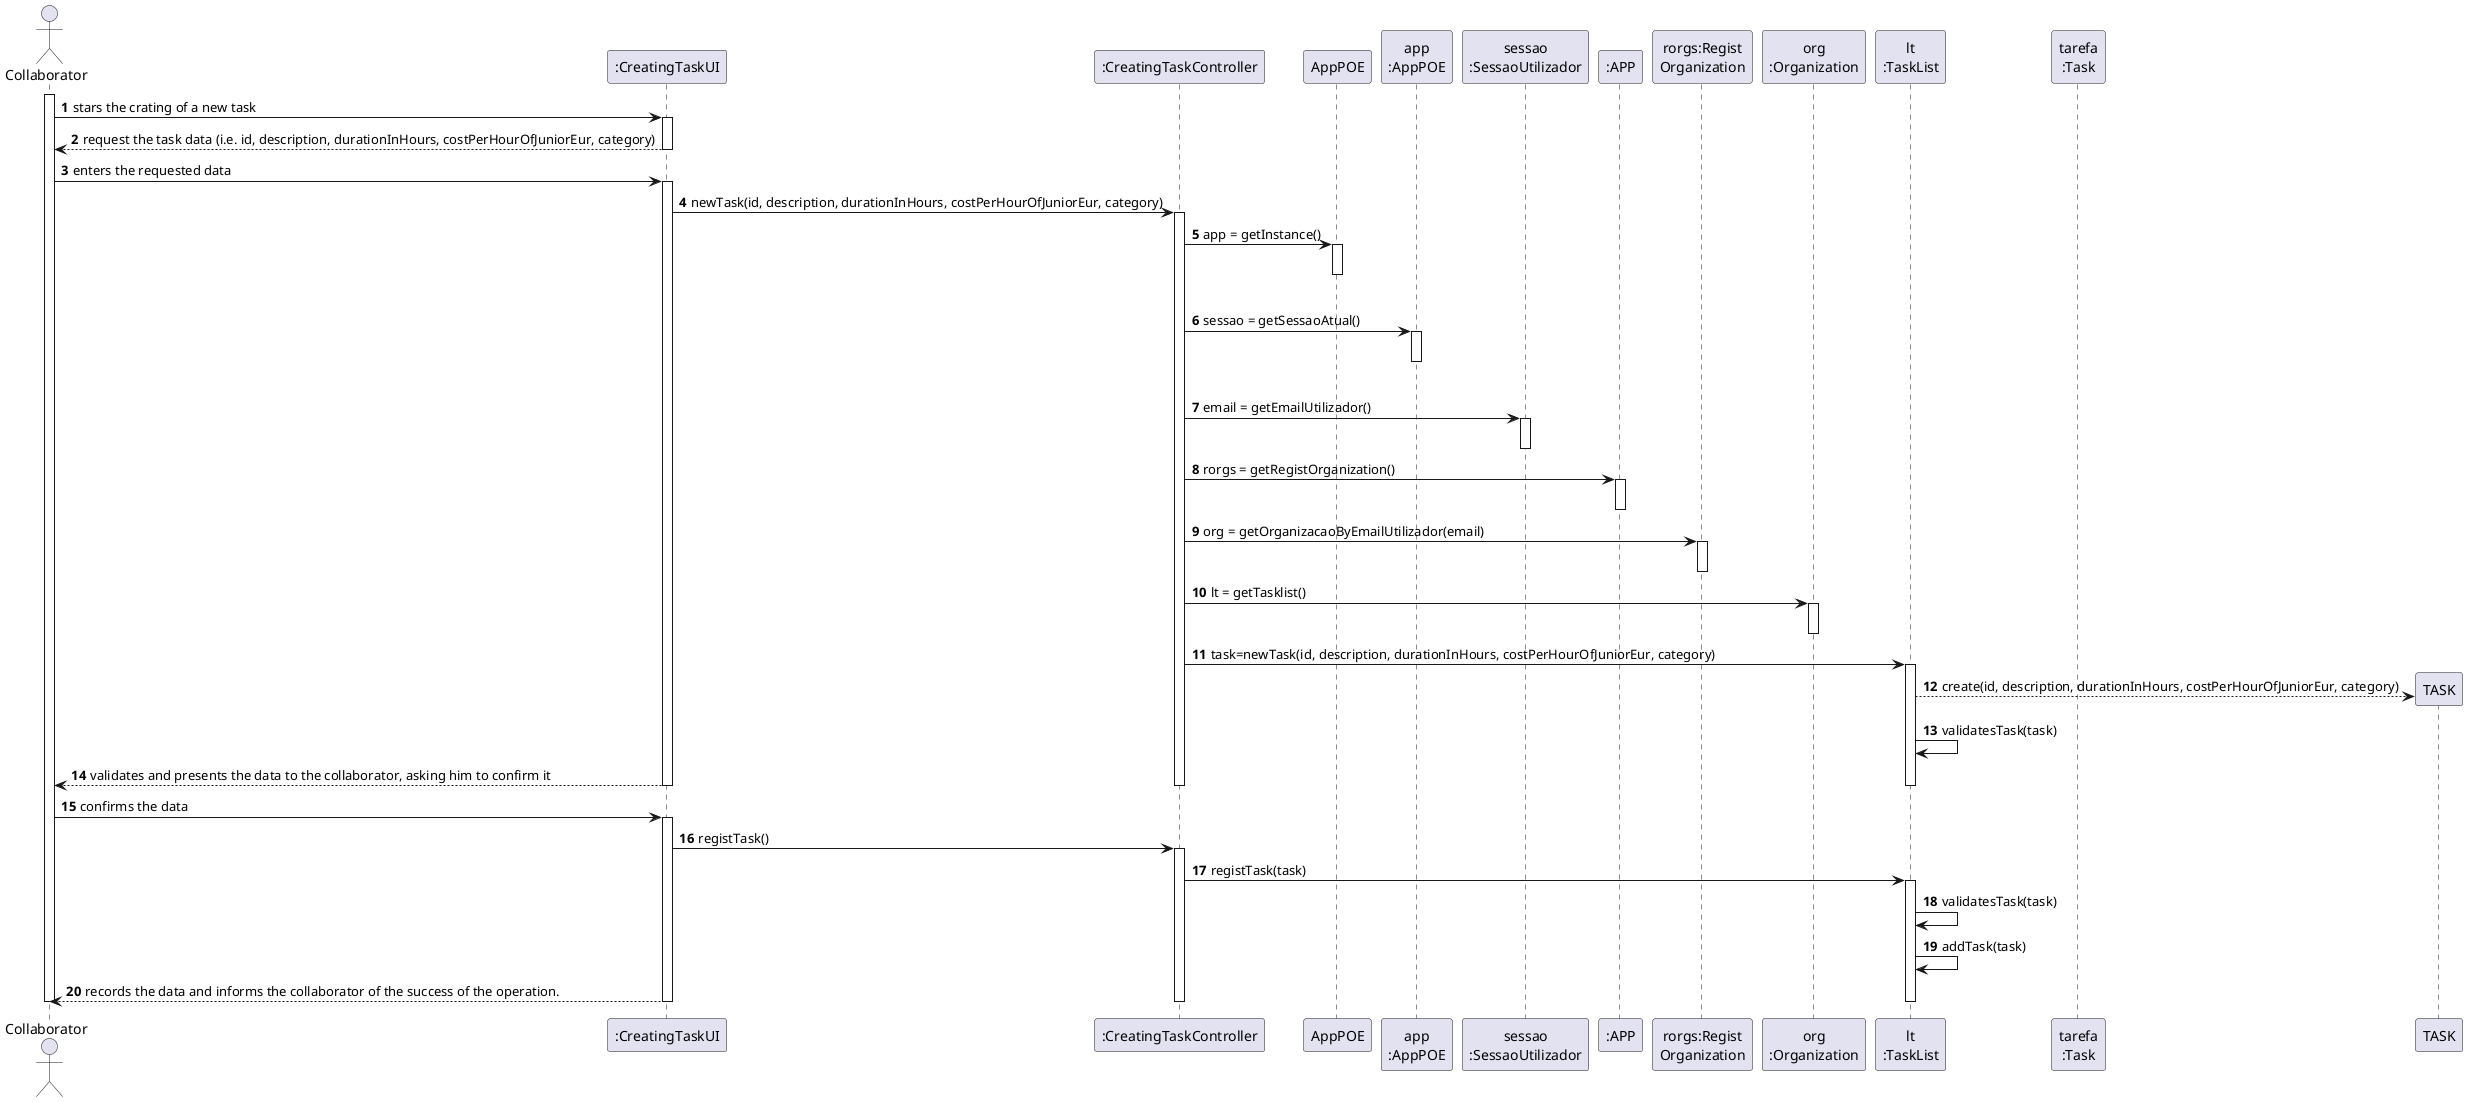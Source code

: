 @startuml
autonumber
'hide footbox
actor Collaborator as C

participant ":CreatingTaskUI" as UI
participant ":CreatingTaskController" as CTRL
participant "AppPOE" as _APPOE
participant "app\n:AppPOE" as APPOE
participant "sessao\n:SessaoUtilizador" as SESSAO
participant ":APP" as APP
participant "rorgs:Regist\nOrganization" as RORGS
participant "org\n:Organization" as ORG
participant "lt\n:TaskList" as LTASKS
participant "tarefa\n:Task" as TAREFA

activate C
C -> UI : stars the crating of a new task
activate UI
UI --> C : request the task data (i.e. id, description, durationInHours, costPerHourOfJuniorEur, category)
deactivate UI

C -> UI : enters the requested data
activate UI

UI -> CTRL : newTask(id, description, durationInHours, costPerHourOfJuniorEur, category)
activate CTRL

CTRL -> _APPOE: app = getInstance()
activate _APPOE
|||
deactivate _APPOE

CTRL -> APPOE: sessao = getSessaoAtual()
activate APPOE
|||
deactivate APPOE

CTRL -> SESSAO: email = getEmailUtilizador()
activate SESSAO
deactivate SESSAO

CTRL -> APP: rorgs = getRegistOrganization()
activate APP
deactivate APP

CTRL -> RORGS: org = getOrganizacaoByEmailUtilizador(email)
activate RORGS
deactivate RORGS

CTRL -> ORG: lt = getTasklist()
activate ORG
deactivate ORG

CTRL -> LTASKS: task=newTask(id, description, durationInHours, costPerHourOfJuniorEur, category)
activate LTASKS

LTASKS --> TASK**: create(id, description, durationInHours, costPerHourOfJuniorEur, category)
LTASKS -> LTASKS: validatesTask(task)

UI --> C: validates and presents the data to the collaborator, asking him to confirm it
deactivate LTASKS
deactivate CTRL
deactivate UI

C -> UI : confirms the data
activate UI
UI -> CTRL : registTask()
activate CTRL

CTRL -> LTASKS : registTask(task)
activate LTASKS

LTASKS -> LTASKS: validatesTask(task)
LTASKS -> LTASKS: addTask(task)

UI --> C : records the data and informs the collaborator of the success of the operation.
deactivate LTASKS
deactivate CTRL
deactivate UI

deactivate C

@enduml
